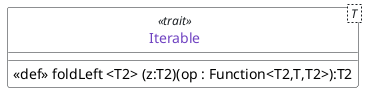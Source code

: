 @startuml
   class Iterable < T > <<trait>> {
       <<def>> foldLeft <T2> (z:T2)(op : Function<T2,T,T2>):T2 
   }

hide circle 


skinparam defaultFontName Source Code Pro

skinparam ClassStereotypeFontColor #1b1f23

skinparam class {
    BackgroundColor White
    BorderColor #1b1f23
    ArrowColor #1b1f23
    FontColor #6f42c1
}

skinparam note {
    BackgroundColor White
    BorderColor #1b1f23
    ArrowColor #1b1f23
    FontColor #d73a49
}


skinparam stereotype {
    FontColor #d73a49
}

@enduml 